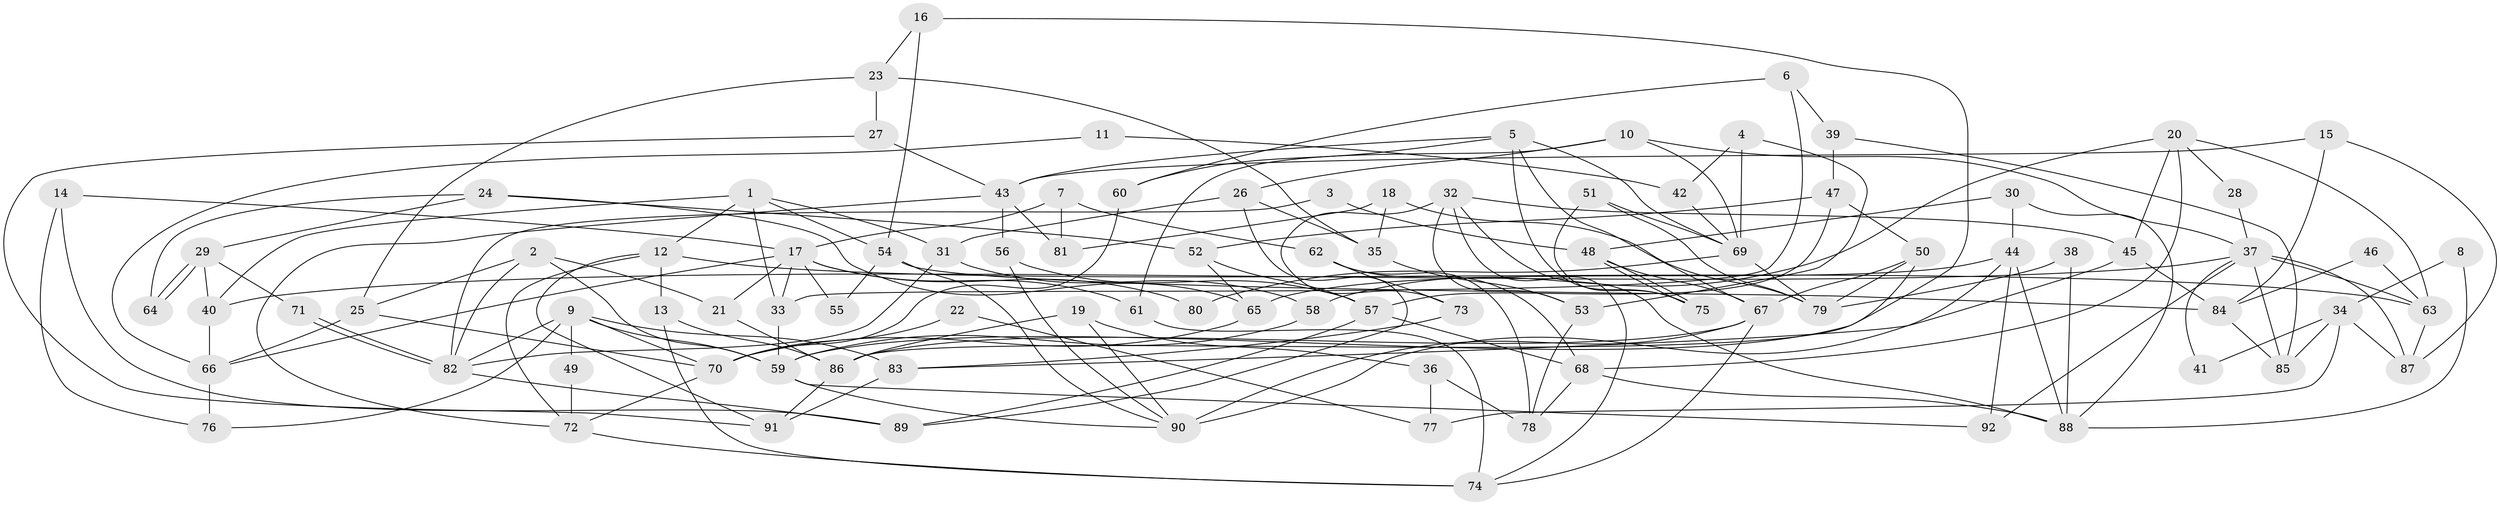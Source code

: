 // coarse degree distribution, {2: 0.19444444444444445, 6: 0.05555555555555555, 3: 0.2777777777777778, 4: 0.16666666666666666, 7: 0.05555555555555555, 5: 0.1388888888888889, 9: 0.05555555555555555, 16: 0.027777777777777776, 11: 0.027777777777777776}
// Generated by graph-tools (version 1.1) at 2025/54/03/04/25 21:54:07]
// undirected, 92 vertices, 184 edges
graph export_dot {
graph [start="1"]
  node [color=gray90,style=filled];
  1;
  2;
  3;
  4;
  5;
  6;
  7;
  8;
  9;
  10;
  11;
  12;
  13;
  14;
  15;
  16;
  17;
  18;
  19;
  20;
  21;
  22;
  23;
  24;
  25;
  26;
  27;
  28;
  29;
  30;
  31;
  32;
  33;
  34;
  35;
  36;
  37;
  38;
  39;
  40;
  41;
  42;
  43;
  44;
  45;
  46;
  47;
  48;
  49;
  50;
  51;
  52;
  53;
  54;
  55;
  56;
  57;
  58;
  59;
  60;
  61;
  62;
  63;
  64;
  65;
  66;
  67;
  68;
  69;
  70;
  71;
  72;
  73;
  74;
  75;
  76;
  77;
  78;
  79;
  80;
  81;
  82;
  83;
  84;
  85;
  86;
  87;
  88;
  89;
  90;
  91;
  92;
  1 -- 54;
  1 -- 33;
  1 -- 12;
  1 -- 31;
  1 -- 40;
  2 -- 82;
  2 -- 59;
  2 -- 21;
  2 -- 25;
  3 -- 48;
  3 -- 82;
  4 -- 53;
  4 -- 69;
  4 -- 42;
  5 -- 43;
  5 -- 67;
  5 -- 60;
  5 -- 69;
  5 -- 75;
  6 -- 33;
  6 -- 39;
  6 -- 60;
  7 -- 17;
  7 -- 62;
  7 -- 81;
  8 -- 34;
  8 -- 88;
  9 -- 70;
  9 -- 82;
  9 -- 49;
  9 -- 59;
  9 -- 76;
  9 -- 83;
  10 -- 26;
  10 -- 69;
  10 -- 37;
  10 -- 61;
  11 -- 66;
  11 -- 42;
  12 -- 72;
  12 -- 13;
  12 -- 63;
  12 -- 91;
  13 -- 86;
  13 -- 74;
  14 -- 76;
  14 -- 89;
  14 -- 17;
  15 -- 87;
  15 -- 43;
  15 -- 84;
  16 -- 23;
  16 -- 59;
  16 -- 54;
  17 -- 61;
  17 -- 21;
  17 -- 33;
  17 -- 55;
  17 -- 66;
  17 -- 80;
  18 -- 81;
  18 -- 79;
  18 -- 35;
  19 -- 90;
  19 -- 86;
  19 -- 36;
  20 -- 63;
  20 -- 58;
  20 -- 28;
  20 -- 45;
  20 -- 68;
  21 -- 86;
  22 -- 70;
  22 -- 77;
  23 -- 35;
  23 -- 27;
  23 -- 25;
  24 -- 52;
  24 -- 29;
  24 -- 64;
  24 -- 65;
  25 -- 66;
  25 -- 70;
  26 -- 89;
  26 -- 35;
  26 -- 31;
  27 -- 43;
  27 -- 91;
  28 -- 37;
  29 -- 40;
  29 -- 64;
  29 -- 64;
  29 -- 71;
  30 -- 48;
  30 -- 44;
  30 -- 88;
  31 -- 58;
  31 -- 82;
  32 -- 88;
  32 -- 74;
  32 -- 45;
  32 -- 53;
  32 -- 73;
  33 -- 59;
  34 -- 85;
  34 -- 87;
  34 -- 41;
  34 -- 77;
  35 -- 53;
  36 -- 78;
  36 -- 77;
  37 -- 40;
  37 -- 41;
  37 -- 63;
  37 -- 85;
  37 -- 87;
  37 -- 92;
  38 -- 79;
  38 -- 88;
  39 -- 47;
  39 -- 85;
  40 -- 66;
  42 -- 69;
  43 -- 72;
  43 -- 56;
  43 -- 81;
  44 -- 92;
  44 -- 65;
  44 -- 88;
  44 -- 90;
  45 -- 83;
  45 -- 84;
  46 -- 84;
  46 -- 63;
  47 -- 50;
  47 -- 57;
  47 -- 52;
  48 -- 67;
  48 -- 75;
  48 -- 75;
  49 -- 72;
  50 -- 67;
  50 -- 86;
  50 -- 79;
  51 -- 79;
  51 -- 75;
  51 -- 69;
  52 -- 65;
  52 -- 57;
  53 -- 78;
  54 -- 84;
  54 -- 55;
  54 -- 90;
  56 -- 57;
  56 -- 90;
  57 -- 68;
  57 -- 89;
  58 -- 59;
  59 -- 90;
  59 -- 92;
  60 -- 70;
  61 -- 74;
  62 -- 73;
  62 -- 68;
  62 -- 78;
  63 -- 87;
  65 -- 70;
  66 -- 76;
  67 -- 86;
  67 -- 90;
  67 -- 74;
  68 -- 88;
  68 -- 78;
  69 -- 79;
  69 -- 80;
  70 -- 72;
  71 -- 82;
  71 -- 82;
  72 -- 74;
  73 -- 83;
  82 -- 89;
  83 -- 91;
  84 -- 85;
  86 -- 91;
}
